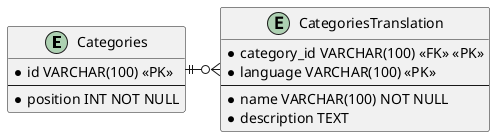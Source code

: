 @startuml diagram-db-multi-bahasa

entity Categories {
    * id VARCHAR(100) <<PK>>
    --
    * position INT NOT NULL
}

entity CategoriesTranslation {
    * category_id VARCHAR(100) <<FK>> <<PK>>
    * language VARCHAR(100) <<PK>>
    --
    * name VARCHAR(100) NOT NULL
    * description TEXT
}

Categories ||-o{CategoriesTranslation

@enduml